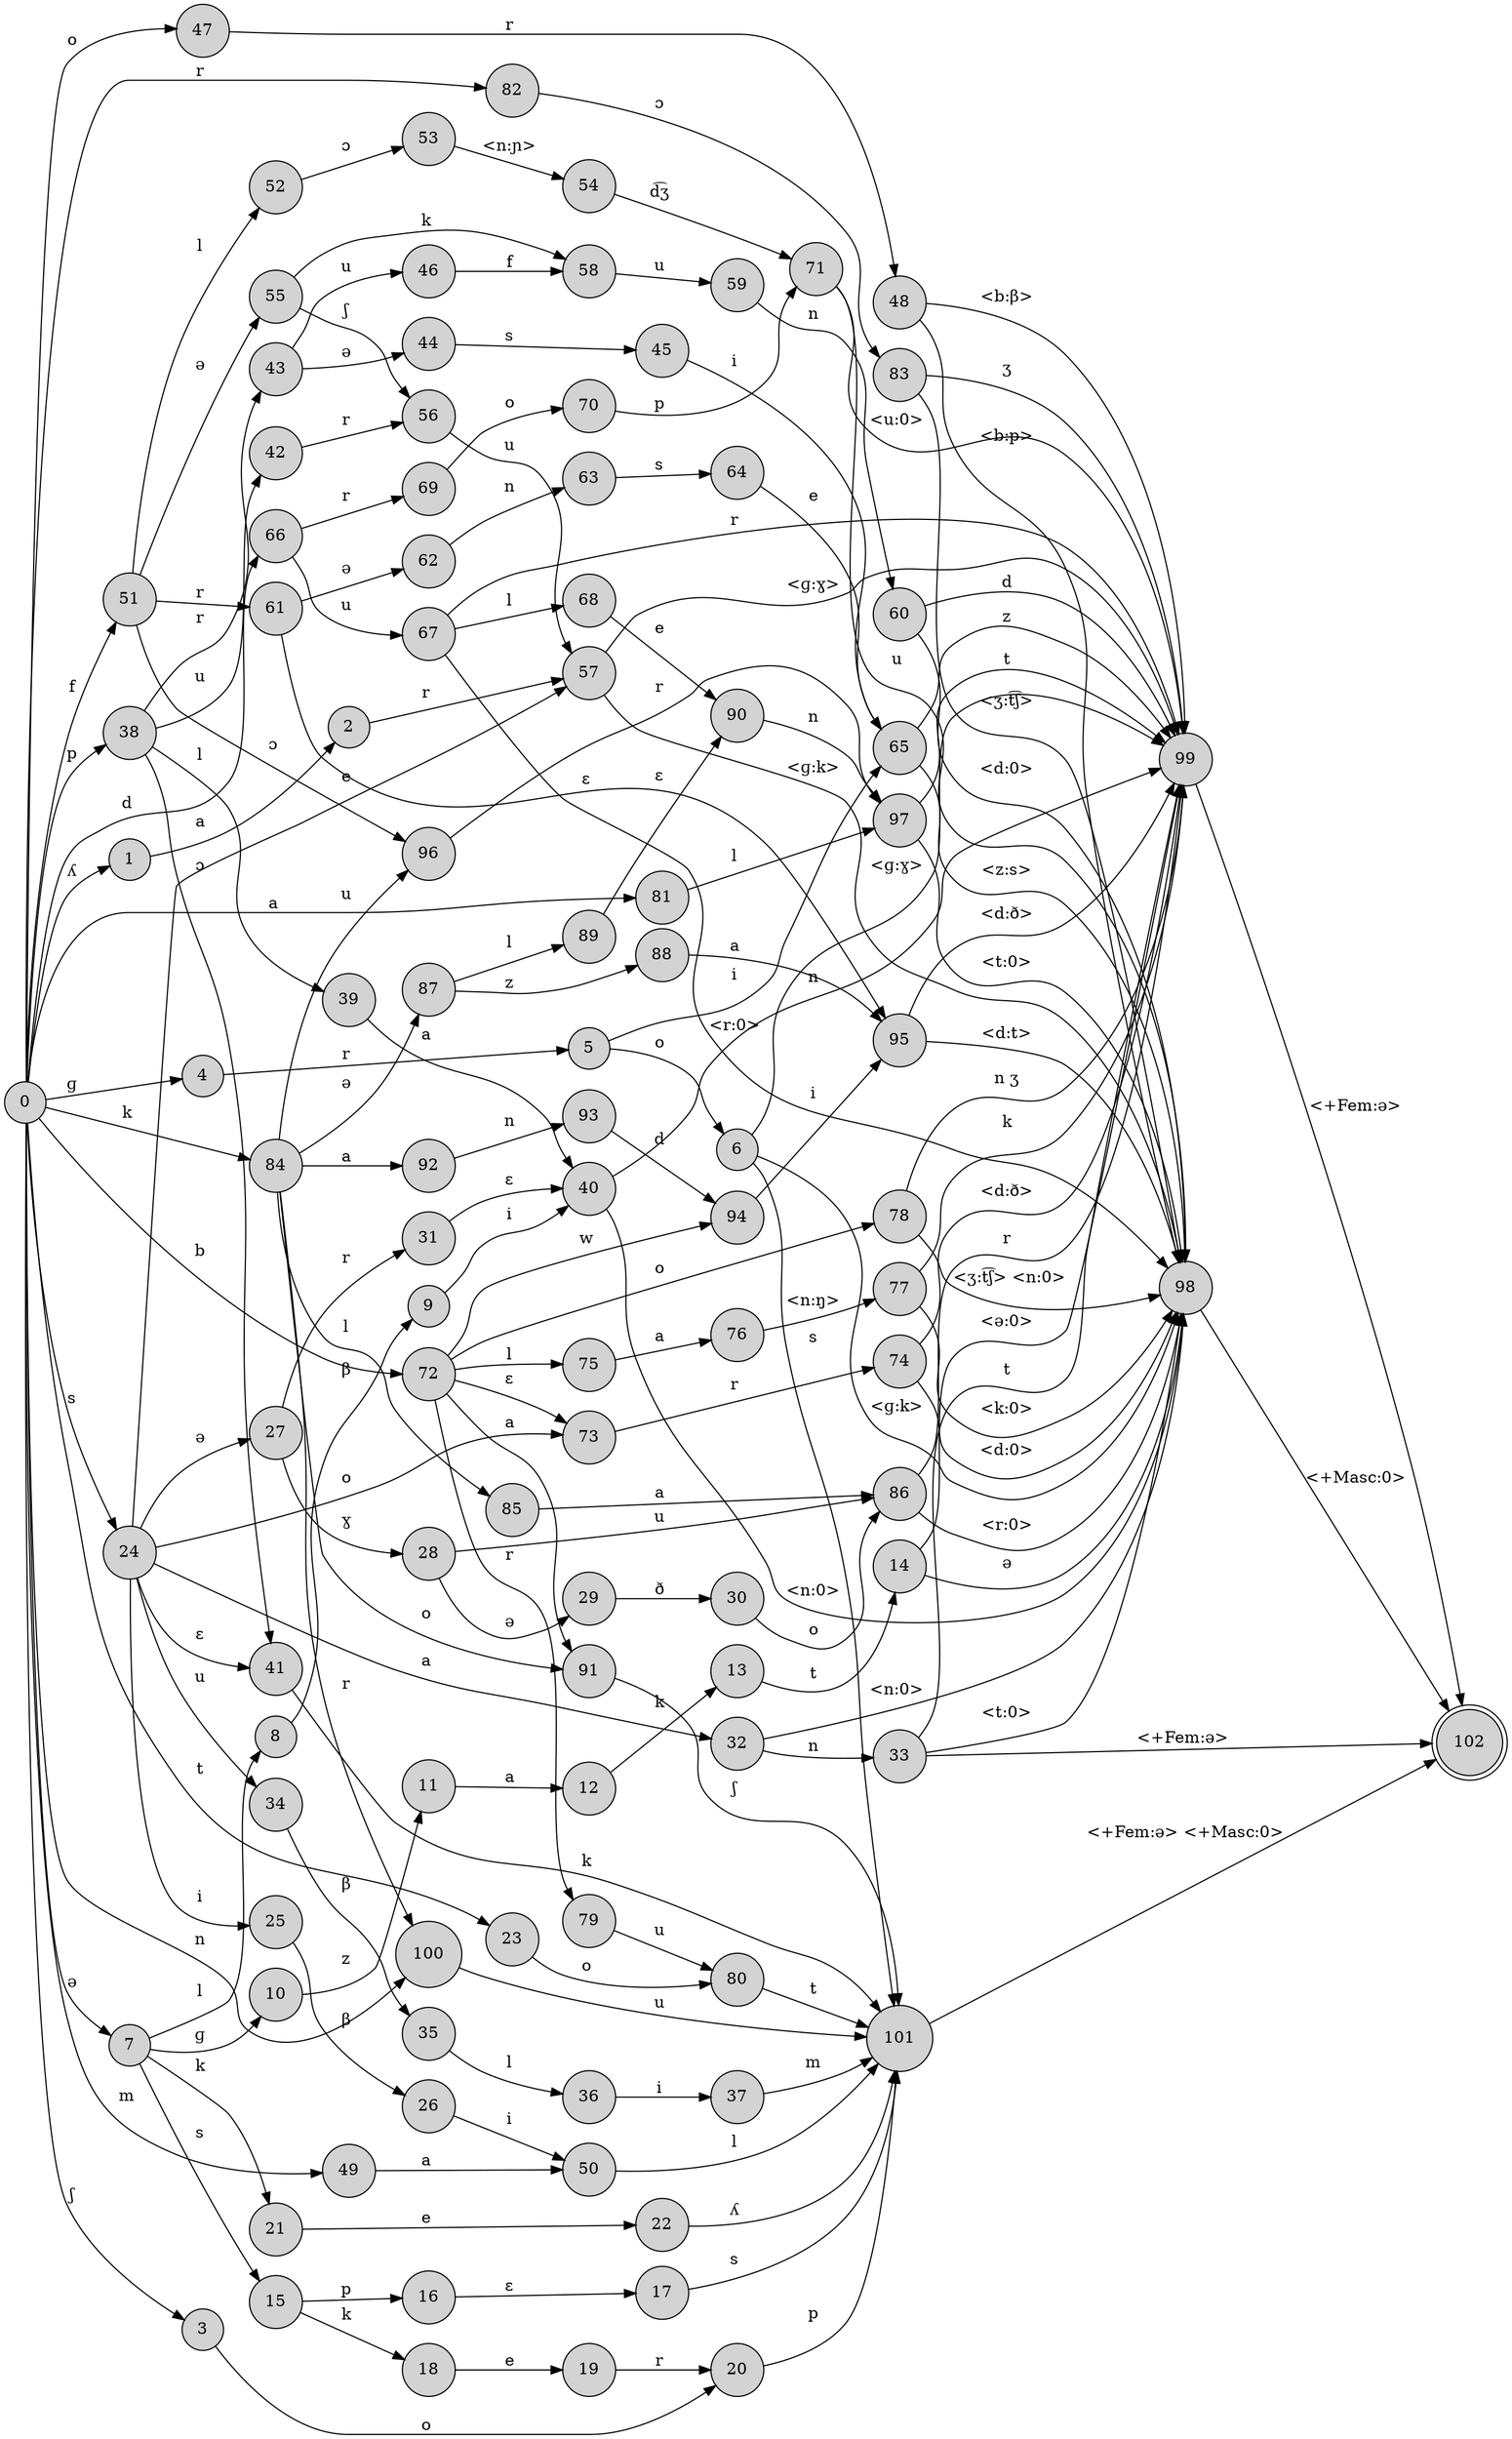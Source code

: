 digraph A {
rankdir = LR;
node [shape=circle,style=filled] 0
node [shape=circle,style=filled] 1
node [shape=circle,style=filled] 2
node [shape=circle,style=filled] 3
node [shape=circle,style=filled] 4
node [shape=circle,style=filled] 5
node [shape=circle,style=filled] 6
node [shape=circle,style=filled] 7
node [shape=circle,style=filled] 8
node [shape=circle,style=filled] 9
node [shape=circle,style=filled] 10
node [shape=circle,style=filled] 11
node [shape=circle,style=filled] 12
node [shape=circle,style=filled] 13
node [shape=circle,style=filled] 14
node [shape=circle,style=filled] 15
node [shape=circle,style=filled] 16
node [shape=circle,style=filled] 17
node [shape=circle,style=filled] 18
node [shape=circle,style=filled] 19
node [shape=circle,style=filled] 20
node [shape=circle,style=filled] 21
node [shape=circle,style=filled] 22
node [shape=circle,style=filled] 23
node [shape=circle,style=filled] 24
node [shape=circle,style=filled] 25
node [shape=circle,style=filled] 26
node [shape=circle,style=filled] 27
node [shape=circle,style=filled] 28
node [shape=circle,style=filled] 29
node [shape=circle,style=filled] 30
node [shape=circle,style=filled] 31
node [shape=circle,style=filled] 32
node [shape=circle,style=filled] 33
node [shape=circle,style=filled] 34
node [shape=circle,style=filled] 35
node [shape=circle,style=filled] 36
node [shape=circle,style=filled] 37
node [shape=circle,style=filled] 38
node [shape=circle,style=filled] 39
node [shape=circle,style=filled] 40
node [shape=circle,style=filled] 41
node [shape=circle,style=filled] 42
node [shape=circle,style=filled] 43
node [shape=circle,style=filled] 44
node [shape=circle,style=filled] 45
node [shape=circle,style=filled] 46
node [shape=circle,style=filled] 47
node [shape=circle,style=filled] 48
node [shape=circle,style=filled] 49
node [shape=circle,style=filled] 50
node [shape=circle,style=filled] 51
node [shape=circle,style=filled] 52
node [shape=circle,style=filled] 53
node [shape=circle,style=filled] 54
node [shape=circle,style=filled] 55
node [shape=circle,style=filled] 56
node [shape=circle,style=filled] 57
node [shape=circle,style=filled] 58
node [shape=circle,style=filled] 59
node [shape=circle,style=filled] 60
node [shape=circle,style=filled] 61
node [shape=circle,style=filled] 62
node [shape=circle,style=filled] 63
node [shape=circle,style=filled] 64
node [shape=circle,style=filled] 65
node [shape=circle,style=filled] 66
node [shape=circle,style=filled] 67
node [shape=circle,style=filled] 68
node [shape=circle,style=filled] 69
node [shape=circle,style=filled] 70
node [shape=circle,style=filled] 71
node [shape=circle,style=filled] 72
node [shape=circle,style=filled] 73
node [shape=circle,style=filled] 74
node [shape=circle,style=filled] 75
node [shape=circle,style=filled] 76
node [shape=circle,style=filled] 77
node [shape=circle,style=filled] 78
node [shape=circle,style=filled] 79
node [shape=circle,style=filled] 80
node [shape=circle,style=filled] 81
node [shape=circle,style=filled] 82
node [shape=circle,style=filled] 83
node [shape=circle,style=filled] 84
node [shape=circle,style=filled] 85
node [shape=circle,style=filled] 86
node [shape=circle,style=filled] 87
node [shape=circle,style=filled] 88
node [shape=circle,style=filled] 89
node [shape=circle,style=filled] 90
node [shape=circle,style=filled] 91
node [shape=circle,style=filled] 92
node [shape=circle,style=filled] 93
node [shape=circle,style=filled] 94
node [shape=circle,style=filled] 95
node [shape=circle,style=filled] 96
node [shape=circle,style=filled] 97
node [shape=circle,style=filled] 98
node [shape=circle,style=filled] 99
node [shape=circle,style=filled] 100
node [shape=circle,style=filled] 101
node [shape=doublecircle,style=filled] 102
0 -> 100 [label="n "];
0 -> 84 [label="k "];
0 -> 82 [label="r "];
0 -> 81 [label="a "];
0 -> 72 [label="b "];
0 -> 66 [label="d "];
0 -> 51 [label="f "];
0 -> 49 [label="m "];
0 -> 47 [label="o "];
0 -> 38 [label="p "];
0 -> 24 [label="s "];
0 -> 23 [label="t "];
0 -> 7 [label="ə "];
0 -> 4 [label="ɡ "];
0 -> 3 [label="ʃ "];
0 -> 1 [label="ʎ "];
1 -> 2 [label="a "];
2 -> 57 [label="r "];
3 -> 20 [label="o "];
4 -> 5 [label="r "];
5 -> 6 [label="o "];
5 -> 65 [label="i "];
6 -> 101 [label="s "];
6 -> 99 [label="<ɡ:ɣ> "];
6 -> 98 [label="<ɡ:k> "];
7 -> 21 [label="k "];
7 -> 15 [label="s "];
7 -> 10 [label="ɡ "];
7 -> 8 [label="l "];
8 -> 9 [label="β "];
9 -> 40 [label="i "];
10 -> 11 [label="z "];
11 -> 12 [label="a "];
12 -> 13 [label="k "];
13 -> 14 [label="t "];
14 -> 98 [label="ə "];
14 -> 99 [label="<ə:0> "];
15 -> 18 [label="k "];
15 -> 16 [label="p "];
16 -> 17 [label="ɛ "];
17 -> 101 [label="s "];
18 -> 19 [label="e "];
19 -> 20 [label="r "];
20 -> 101 [label="p "];
21 -> 22 [label="e "];
22 -> 101 [label="ʎ "];
23 -> 80 [label="o "];
24 -> 34 [label="u "];
24 -> 32 [label="a "];
24 -> 73 [label="o "];
24 -> 27 [label="ə "];
24 -> 41 [label="ɛ "];
24 -> 25 [label="i "];
24 -> 57 [label="e "];
25 -> 26 [label="β "];
26 -> 50 [label="i "];
27 -> 31 [label="r "];
27 -> 28 [label="ɣ "];
28 -> 86 [label="u "];
28 -> 29 [label="ə "];
29 -> 30 [label="ð "];
30 -> 86 [label="o "];
31 -> 40 [label="ɛ "];
32 -> 33 [label="n "];
32 -> 98 [label="<n:0> "];
33 -> 102 [label="<+Fem:ə> "];
33 -> 99 [label="t "];
33 -> 98 [label="<t:0> "];
34 -> 35 [label="β "];
35 -> 36 [label="l "];
36 -> 37 [label="i "];
37 -> 101 [label="m "];
38 -> 43 [label="r "];
38 -> 42 [label="u "];
38 -> 41 [label="ɔ "];
38 -> 39 [label="l "];
39 -> 40 [label="a "];
40 -> 99 [label="n "];
40 -> 98 [label="<n:0> "];
41 -> 101 [label="k "];
42 -> 56 [label="r "];
43 -> 46 [label="u "];
43 -> 44 [label="ə "];
44 -> 45 [label="s "];
45 -> 65 [label="i "];
46 -> 58 [label="f "];
47 -> 48 [label="r "];
48 -> 99 [label="<b:β> "];
48 -> 98 [label="<b:p> "];
49 -> 50 [label="a "];
50 -> 101 [label="l "];
51 -> 61 [label="r "];
51 -> 55 [label="ə "];
51 -> 96 [label="ɔ "];
51 -> 52 [label="l "];
52 -> 53 [label="ɔ "];
53 -> 54 [label="<n:ɲ> "];
54 -> 71 [label="d͡ʒ "];
55 -> 58 [label="k "];
55 -> 56 [label="ʃ "];
56 -> 57 [label="u "];
57 -> 99 [label="<ɡ:ɣ> "];
57 -> 98 [label="<ɡ:k> "];
58 -> 59 [label="u "];
59 -> 60 [label="n "];
60 -> 99 [label="d "];
60 -> 98 [label="<d:0> "];
61 -> 62 [label="ə "];
61 -> 95 [label="ɛ "];
62 -> 63 [label="n "];
63 -> 64 [label="s "];
64 -> 65 [label="e "];
65 -> 99 [label="z "];
65 -> 98 [label="<z:s> "];
66 -> 69 [label="r "];
66 -> 67 [label="u "];
67 -> 99 [label="r "];
67 -> 68 [label="l "];
67 -> 98 [label="<r:0> "];
68 -> 90 [label="e "];
69 -> 70 [label="o "];
70 -> 71 [label="p "];
71 -> 98 [label="u "];
71 -> 99 [label="<u:0> "];
72 -> 79 [label="r "];
72 -> 91 [label="a "];
72 -> 78 [label="o "];
72 -> 75 [label="l "];
72 -> 73 [label="ɛ "];
72 -> 94 [label="w "];
73 -> 74 [label="r "];
74 -> 98 [label="<d:0> "];
74 -> 99 [label="<d:ð> "];
75 -> 76 [label="a "];
76 -> 77 [label="<n:ŋ> "];
77 -> 99 [label="k "];
77 -> 98 [label="<k:0> "];
78 -> 99 [label="n ʒ "];
78 -> 98 [label="<ʒ:t͡ʃ> <n:0>\n"];
79 -> 80 [label="u "];
80 -> 101 [label="t "];
81 -> 97 [label="l "];
82 -> 83 [label="ɔ "];
83 -> 99 [label="ʒ "];
83 -> 98 [label="<ʒ:t͡ʃ> "];
84 -> 100 [label="r "];
84 -> 96 [label="u "];
84 -> 92 [label="a "];
84 -> 91 [label="o "];
84 -> 87 [label="ə "];
84 -> 85 [label="l "];
85 -> 86 [label="a "];
86 -> 99 [label="r "];
86 -> 98 [label="<r:0> "];
87 -> 89 [label="l "];
87 -> 88 [label="z "];
88 -> 95 [label="a "];
89 -> 90 [label="ɛ "];
90 -> 97 [label="n "];
91 -> 101 [label="ʃ "];
92 -> 93 [label="n "];
93 -> 94 [label="d "];
94 -> 95 [label="i "];
95 -> 99 [label="<d:ð> "];
95 -> 98 [label="<d:t> "];
96 -> 97 [label="r "];
97 -> 99 [label="t "];
97 -> 98 [label="<t:0> "];
98 -> 102 [label="<+Masc:0> "];
99 -> 102 [label="<+Fem:ə> "];
100 -> 101 [label="u "];
101 -> 102 [label="<+Fem:ə> <+Masc:0>\n"];
}